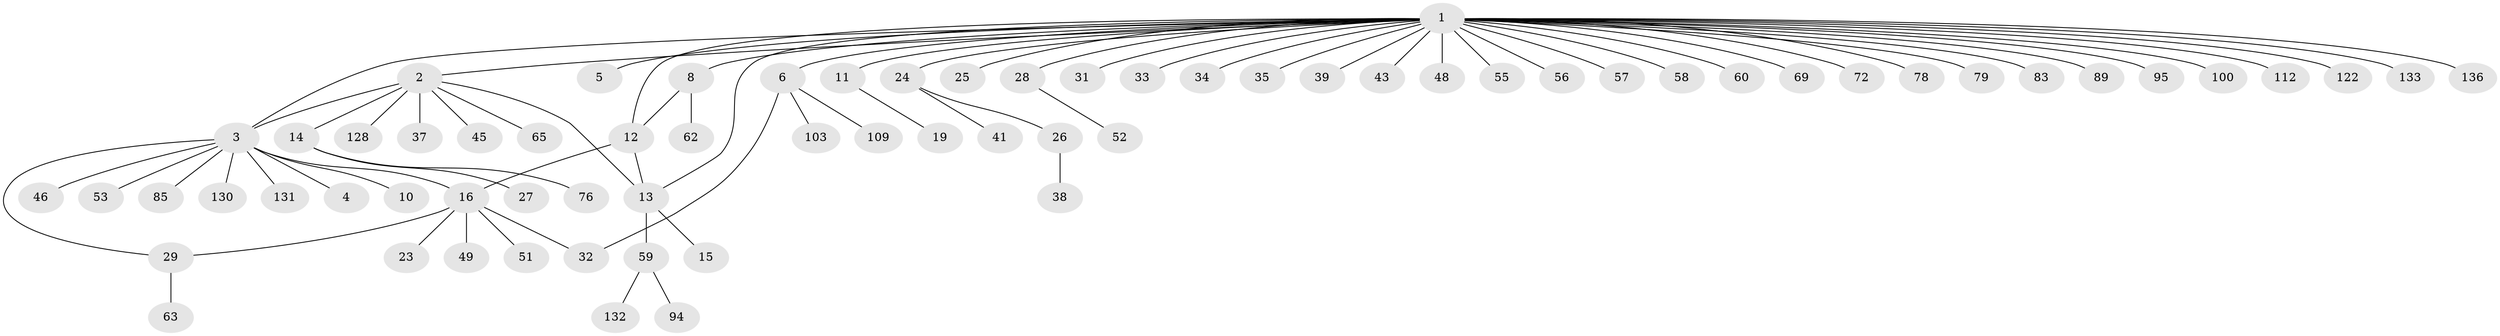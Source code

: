 // original degree distribution, {35: 0.007194244604316547, 9: 0.007194244604316547, 11: 0.007194244604316547, 1: 0.6330935251798561, 4: 0.05755395683453238, 3: 0.07913669064748201, 5: 0.014388489208633094, 6: 0.014388489208633094, 8: 0.014388489208633094, 2: 0.16546762589928057}
// Generated by graph-tools (version 1.1) at 2025/14/03/09/25 04:14:44]
// undirected, 69 vertices, 75 edges
graph export_dot {
graph [start="1"]
  node [color=gray90,style=filled];
  1;
  2;
  3 [super="+7"];
  4;
  5;
  6;
  8 [super="+68+9+17"];
  10 [super="+86+114"];
  11 [super="+97+121"];
  12 [super="+120+98+134+21"];
  13 [super="+107+111+20"];
  14 [super="+104+88+22"];
  15 [super="+102"];
  16 [super="+92+67+18"];
  19;
  23;
  24 [super="+40"];
  25 [super="+125"];
  26;
  27 [super="+30+50"];
  28 [super="+80"];
  29 [super="+47"];
  31;
  32;
  33;
  34 [super="+61"];
  35;
  37;
  38;
  39;
  41;
  43 [super="+105"];
  45;
  46 [super="+113"];
  48;
  49 [super="+115+84"];
  51;
  52;
  53;
  55;
  56;
  57;
  58;
  59 [super="+66"];
  60 [super="+116+138+64"];
  62 [super="+71"];
  63;
  65;
  69 [super="+82"];
  72;
  76;
  78 [super="+99+135"];
  79;
  83;
  85;
  89;
  94;
  95;
  100;
  103 [super="+118"];
  109;
  112;
  122;
  128;
  130;
  131;
  132;
  133;
  136;
  1 -- 2;
  1 -- 3;
  1 -- 5;
  1 -- 6;
  1 -- 8;
  1 -- 11;
  1 -- 13;
  1 -- 24;
  1 -- 25;
  1 -- 28;
  1 -- 31;
  1 -- 33;
  1 -- 34;
  1 -- 35;
  1 -- 39;
  1 -- 43;
  1 -- 48;
  1 -- 55;
  1 -- 56;
  1 -- 57;
  1 -- 58;
  1 -- 60;
  1 -- 69;
  1 -- 72;
  1 -- 78;
  1 -- 79;
  1 -- 83;
  1 -- 89;
  1 -- 95;
  1 -- 100;
  1 -- 112;
  1 -- 122;
  1 -- 133;
  1 -- 136;
  1 -- 12;
  2 -- 3;
  2 -- 13;
  2 -- 14 [weight=2];
  2 -- 37;
  2 -- 45;
  2 -- 65;
  2 -- 128;
  3 -- 4;
  3 -- 10;
  3 -- 16;
  3 -- 29;
  3 -- 46;
  3 -- 53;
  3 -- 85;
  3 -- 130;
  3 -- 131;
  6 -- 32;
  6 -- 103;
  6 -- 109;
  8 -- 62;
  8 -- 12;
  11 -- 19;
  12 -- 13;
  12 -- 16;
  13 -- 15;
  13 -- 59;
  14 -- 27;
  14 -- 76;
  16 -- 32;
  16 -- 49;
  16 -- 51;
  16 -- 23;
  16 -- 29;
  24 -- 26;
  24 -- 41;
  26 -- 38;
  28 -- 52;
  29 -- 63;
  59 -- 94;
  59 -- 132;
}
